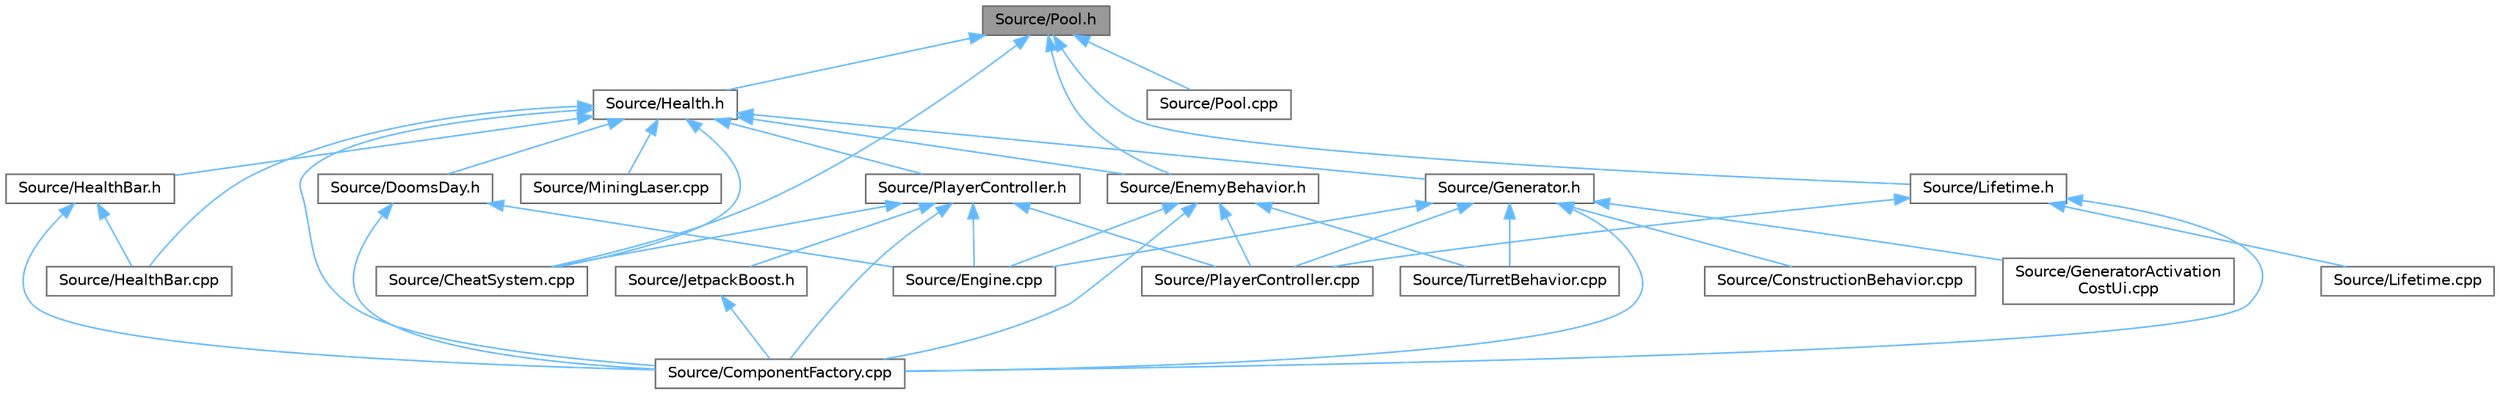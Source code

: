 digraph "Source/Pool.h"
{
 // LATEX_PDF_SIZE
  bgcolor="transparent";
  edge [fontname=Helvetica,fontsize=10,labelfontname=Helvetica,labelfontsize=10];
  node [fontname=Helvetica,fontsize=10,shape=box,height=0.2,width=0.4];
  Node1 [id="Node000001",label="Source/Pool.h",height=0.2,width=0.4,color="gray40", fillcolor="grey60", style="filled", fontcolor="black",tooltip="Used for Pools like Time or Health."];
  Node1 -> Node2 [id="edge1_Node000001_Node000002",dir="back",color="steelblue1",style="solid",tooltip=" "];
  Node2 [id="Node000002",label="Source/CheatSystem.cpp",height=0.2,width=0.4,color="grey40", fillcolor="white", style="filled",URL="$da/d87/CheatSystem_8cpp.html",tooltip="CheatSystem Class definition."];
  Node1 -> Node3 [id="edge2_Node000001_Node000003",dir="back",color="steelblue1",style="solid",tooltip=" "];
  Node3 [id="Node000003",label="Source/EnemyBehavior.h",height=0.2,width=0.4,color="grey40", fillcolor="white", style="filled",URL="$d6/dc9/EnemyBehavior_8h_source.html",tooltip=" "];
  Node3 -> Node4 [id="edge3_Node000003_Node000004",dir="back",color="steelblue1",style="solid",tooltip=" "];
  Node4 [id="Node000004",label="Source/ComponentFactory.cpp",height=0.2,width=0.4,color="grey40", fillcolor="white", style="filled",URL="$dc/def/ComponentFactory_8cpp.html",tooltip="Definitions for the component factory class."];
  Node3 -> Node5 [id="edge4_Node000003_Node000005",dir="back",color="steelblue1",style="solid",tooltip=" "];
  Node5 [id="Node000005",label="Source/Engine.cpp",height=0.2,width=0.4,color="grey40", fillcolor="white", style="filled",URL="$d6/d0c/Engine_8cpp.html",tooltip="Engine class."];
  Node3 -> Node6 [id="edge5_Node000003_Node000006",dir="back",color="steelblue1",style="solid",tooltip=" "];
  Node6 [id="Node000006",label="Source/PlayerController.cpp",height=0.2,width=0.4,color="grey40", fillcolor="white", style="filled",URL="$d3/d7e/PlayerController_8cpp.html",tooltip="PlayerController Behaviour Class."];
  Node3 -> Node7 [id="edge6_Node000003_Node000007",dir="back",color="steelblue1",style="solid",tooltip=" "];
  Node7 [id="Node000007",label="Source/TurretBehavior.cpp",height=0.2,width=0.4,color="grey40", fillcolor="white", style="filled",URL="$dc/d0a/TurretBehavior_8cpp.html",tooltip="Behavior Compenent for Basic Turret"];
  Node1 -> Node8 [id="edge7_Node000001_Node000008",dir="back",color="steelblue1",style="solid",tooltip=" "];
  Node8 [id="Node000008",label="Source/Health.h",height=0.2,width=0.4,color="grey40", fillcolor="white", style="filled",URL="$d6/d85/Health_8h_source.html",tooltip=" "];
  Node8 -> Node2 [id="edge8_Node000008_Node000002",dir="back",color="steelblue1",style="solid",tooltip=" "];
  Node8 -> Node4 [id="edge9_Node000008_Node000004",dir="back",color="steelblue1",style="solid",tooltip=" "];
  Node8 -> Node9 [id="edge10_Node000008_Node000009",dir="back",color="steelblue1",style="solid",tooltip=" "];
  Node9 [id="Node000009",label="Source/DoomsDay.h",height=0.2,width=0.4,color="grey40", fillcolor="white", style="filled",URL="$de/d36/DoomsDay_8h_source.html",tooltip=" "];
  Node9 -> Node4 [id="edge11_Node000009_Node000004",dir="back",color="steelblue1",style="solid",tooltip=" "];
  Node9 -> Node5 [id="edge12_Node000009_Node000005",dir="back",color="steelblue1",style="solid",tooltip=" "];
  Node8 -> Node3 [id="edge13_Node000008_Node000003",dir="back",color="steelblue1",style="solid",tooltip=" "];
  Node8 -> Node10 [id="edge14_Node000008_Node000010",dir="back",color="steelblue1",style="solid",tooltip=" "];
  Node10 [id="Node000010",label="Source/Generator.h",height=0.2,width=0.4,color="grey40", fillcolor="white", style="filled",URL="$d9/d12/Generator_8h_source.html",tooltip=" "];
  Node10 -> Node4 [id="edge15_Node000010_Node000004",dir="back",color="steelblue1",style="solid",tooltip=" "];
  Node10 -> Node11 [id="edge16_Node000010_Node000011",dir="back",color="steelblue1",style="solid",tooltip=" "];
  Node11 [id="Node000011",label="Source/ConstructionBehavior.cpp",height=0.2,width=0.4,color="grey40", fillcolor="white", style="filled",URL="$d7/ded/ConstructionBehavior_8cpp.html",tooltip="handles the construction of towers and modification of terrain"];
  Node10 -> Node5 [id="edge17_Node000010_Node000005",dir="back",color="steelblue1",style="solid",tooltip=" "];
  Node10 -> Node12 [id="edge18_Node000010_Node000012",dir="back",color="steelblue1",style="solid",tooltip=" "];
  Node12 [id="Node000012",label="Source/GeneratorActivation\lCostUi.cpp",height=0.2,width=0.4,color="grey40", fillcolor="white", style="filled",URL="$de/df8/GeneratorActivationCostUi_8cpp.html",tooltip="displays the costs of activating generators"];
  Node10 -> Node6 [id="edge19_Node000010_Node000006",dir="back",color="steelblue1",style="solid",tooltip=" "];
  Node10 -> Node7 [id="edge20_Node000010_Node000007",dir="back",color="steelblue1",style="solid",tooltip=" "];
  Node8 -> Node13 [id="edge21_Node000008_Node000013",dir="back",color="steelblue1",style="solid",tooltip=" "];
  Node13 [id="Node000013",label="Source/HealthBar.cpp",height=0.2,width=0.4,color="grey40", fillcolor="white", style="filled",URL="$d9/d01/HealthBar_8cpp.html",tooltip="health bar UI that displays offset from an Entity with a Health component"];
  Node8 -> Node14 [id="edge22_Node000008_Node000014",dir="back",color="steelblue1",style="solid",tooltip=" "];
  Node14 [id="Node000014",label="Source/HealthBar.h",height=0.2,width=0.4,color="grey40", fillcolor="white", style="filled",URL="$d1/db6/HealthBar_8h.html",tooltip="health bar UI that displays offset from an Entity with a Health component"];
  Node14 -> Node4 [id="edge23_Node000014_Node000004",dir="back",color="steelblue1",style="solid",tooltip=" "];
  Node14 -> Node13 [id="edge24_Node000014_Node000013",dir="back",color="steelblue1",style="solid",tooltip=" "];
  Node8 -> Node15 [id="edge25_Node000008_Node000015",dir="back",color="steelblue1",style="solid",tooltip=" "];
  Node15 [id="Node000015",label="Source/MiningLaser.cpp",height=0.2,width=0.4,color="grey40", fillcolor="white", style="filled",URL="$d6/db4/MiningLaser_8cpp.html",tooltip="Digging laser controllable by an entity."];
  Node8 -> Node16 [id="edge26_Node000008_Node000016",dir="back",color="steelblue1",style="solid",tooltip=" "];
  Node16 [id="Node000016",label="Source/PlayerController.h",height=0.2,width=0.4,color="grey40", fillcolor="white", style="filled",URL="$db/db4/PlayerController_8h.html",tooltip="PlayerController Behaviour Class."];
  Node16 -> Node2 [id="edge27_Node000016_Node000002",dir="back",color="steelblue1",style="solid",tooltip=" "];
  Node16 -> Node4 [id="edge28_Node000016_Node000004",dir="back",color="steelblue1",style="solid",tooltip=" "];
  Node16 -> Node5 [id="edge29_Node000016_Node000005",dir="back",color="steelblue1",style="solid",tooltip=" "];
  Node16 -> Node17 [id="edge30_Node000016_Node000017",dir="back",color="steelblue1",style="solid",tooltip=" "];
  Node17 [id="Node000017",label="Source/JetpackBoost.h",height=0.2,width=0.4,color="grey40", fillcolor="white", style="filled",URL="$da/d88/JetpackBoost_8h_source.html",tooltip=" "];
  Node17 -> Node4 [id="edge31_Node000017_Node000004",dir="back",color="steelblue1",style="solid",tooltip=" "];
  Node16 -> Node6 [id="edge32_Node000016_Node000006",dir="back",color="steelblue1",style="solid",tooltip=" "];
  Node1 -> Node18 [id="edge33_Node000001_Node000018",dir="back",color="steelblue1",style="solid",tooltip=" "];
  Node18 [id="Node000018",label="Source/Lifetime.h",height=0.2,width=0.4,color="grey40", fillcolor="white", style="filled",URL="$dc/dca/Lifetime_8h.html",tooltip="Component that destroys it's Enity after a given length of time."];
  Node18 -> Node4 [id="edge34_Node000018_Node000004",dir="back",color="steelblue1",style="solid",tooltip=" "];
  Node18 -> Node19 [id="edge35_Node000018_Node000019",dir="back",color="steelblue1",style="solid",tooltip=" "];
  Node19 [id="Node000019",label="Source/Lifetime.cpp",height=0.2,width=0.4,color="grey40", fillcolor="white", style="filled",URL="$df/df1/Lifetime_8cpp.html",tooltip="Component that destroys it's Enity after a given length of time."];
  Node18 -> Node6 [id="edge36_Node000018_Node000006",dir="back",color="steelblue1",style="solid",tooltip=" "];
  Node1 -> Node20 [id="edge37_Node000001_Node000020",dir="back",color="steelblue1",style="solid",tooltip=" "];
  Node20 [id="Node000020",label="Source/Pool.cpp",height=0.2,width=0.4,color="grey40", fillcolor="white", style="filled",URL="$d0/d08/Pool_8cpp.html",tooltip=" "];
}
